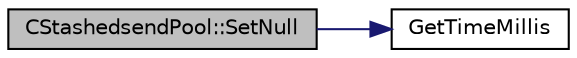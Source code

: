 digraph "CStashedsendPool::SetNull"
{
  edge [fontname="Helvetica",fontsize="10",labelfontname="Helvetica",labelfontsize="10"];
  node [fontname="Helvetica",fontsize="10",shape=record];
  rankdir="LR";
  Node2641 [label="CStashedsendPool::SetNull",height=0.2,width=0.4,color="black", fillcolor="grey75", style="filled", fontcolor="black"];
  Node2641 -> Node2642 [color="midnightblue",fontsize="10",style="solid",fontname="Helvetica"];
  Node2642 [label="GetTimeMillis",height=0.2,width=0.4,color="black", fillcolor="white", style="filled",URL="$d8/d3c/util_8h.html#a139d0fe6387b9e230a9b8bb12d9b43b9"];
}
